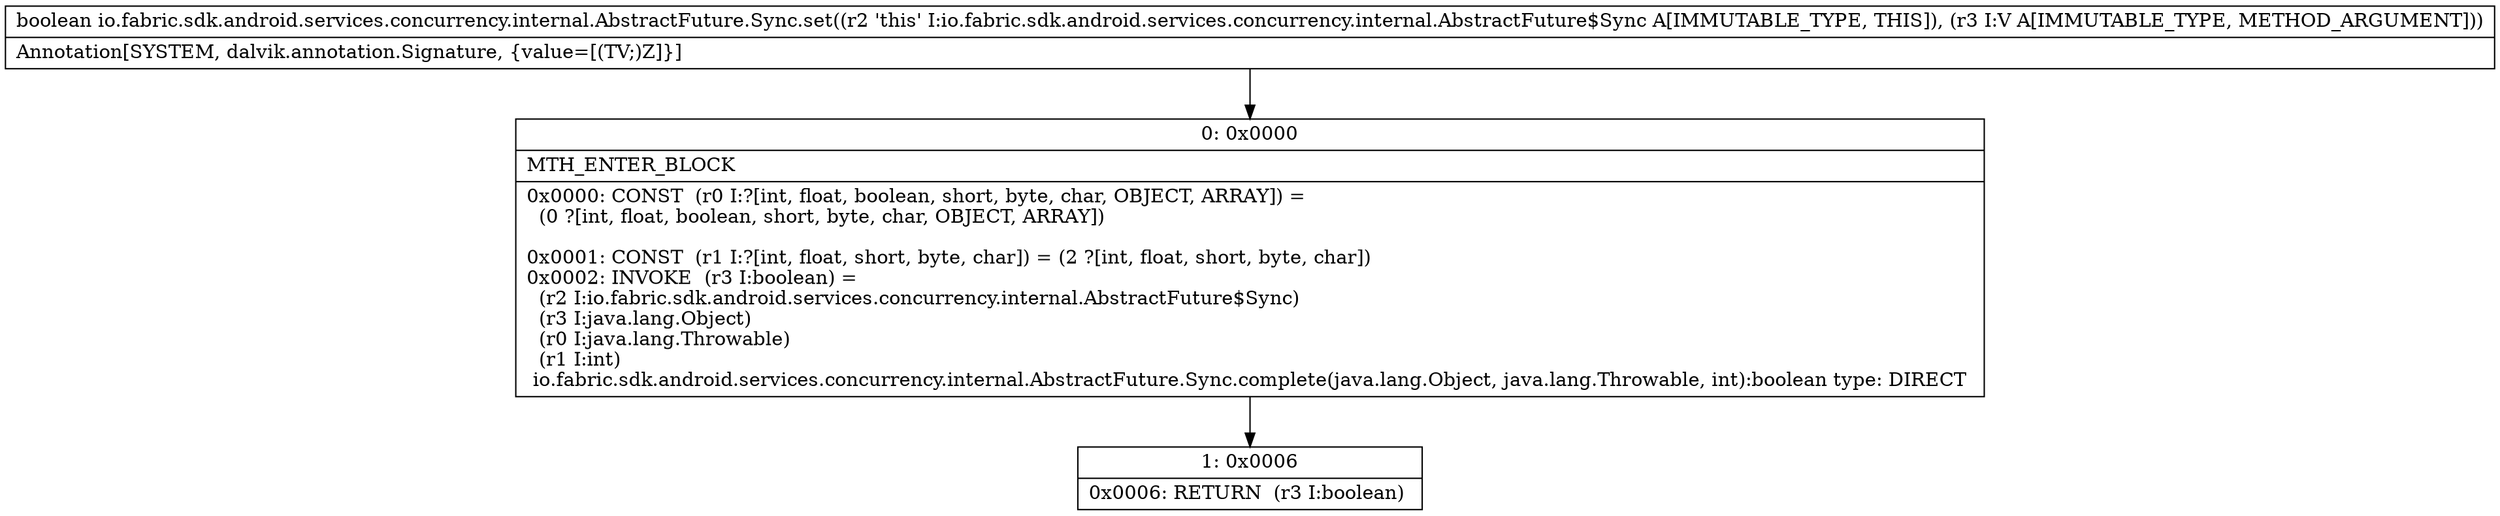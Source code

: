 digraph "CFG forio.fabric.sdk.android.services.concurrency.internal.AbstractFuture.Sync.set(Ljava\/lang\/Object;)Z" {
Node_0 [shape=record,label="{0\:\ 0x0000|MTH_ENTER_BLOCK\l|0x0000: CONST  (r0 I:?[int, float, boolean, short, byte, char, OBJECT, ARRAY]) = \l  (0 ?[int, float, boolean, short, byte, char, OBJECT, ARRAY])\l \l0x0001: CONST  (r1 I:?[int, float, short, byte, char]) = (2 ?[int, float, short, byte, char]) \l0x0002: INVOKE  (r3 I:boolean) = \l  (r2 I:io.fabric.sdk.android.services.concurrency.internal.AbstractFuture$Sync)\l  (r3 I:java.lang.Object)\l  (r0 I:java.lang.Throwable)\l  (r1 I:int)\l io.fabric.sdk.android.services.concurrency.internal.AbstractFuture.Sync.complete(java.lang.Object, java.lang.Throwable, int):boolean type: DIRECT \l}"];
Node_1 [shape=record,label="{1\:\ 0x0006|0x0006: RETURN  (r3 I:boolean) \l}"];
MethodNode[shape=record,label="{boolean io.fabric.sdk.android.services.concurrency.internal.AbstractFuture.Sync.set((r2 'this' I:io.fabric.sdk.android.services.concurrency.internal.AbstractFuture$Sync A[IMMUTABLE_TYPE, THIS]), (r3 I:V A[IMMUTABLE_TYPE, METHOD_ARGUMENT]))  | Annotation[SYSTEM, dalvik.annotation.Signature, \{value=[(TV;)Z]\}]\l}"];
MethodNode -> Node_0;
Node_0 -> Node_1;
}

